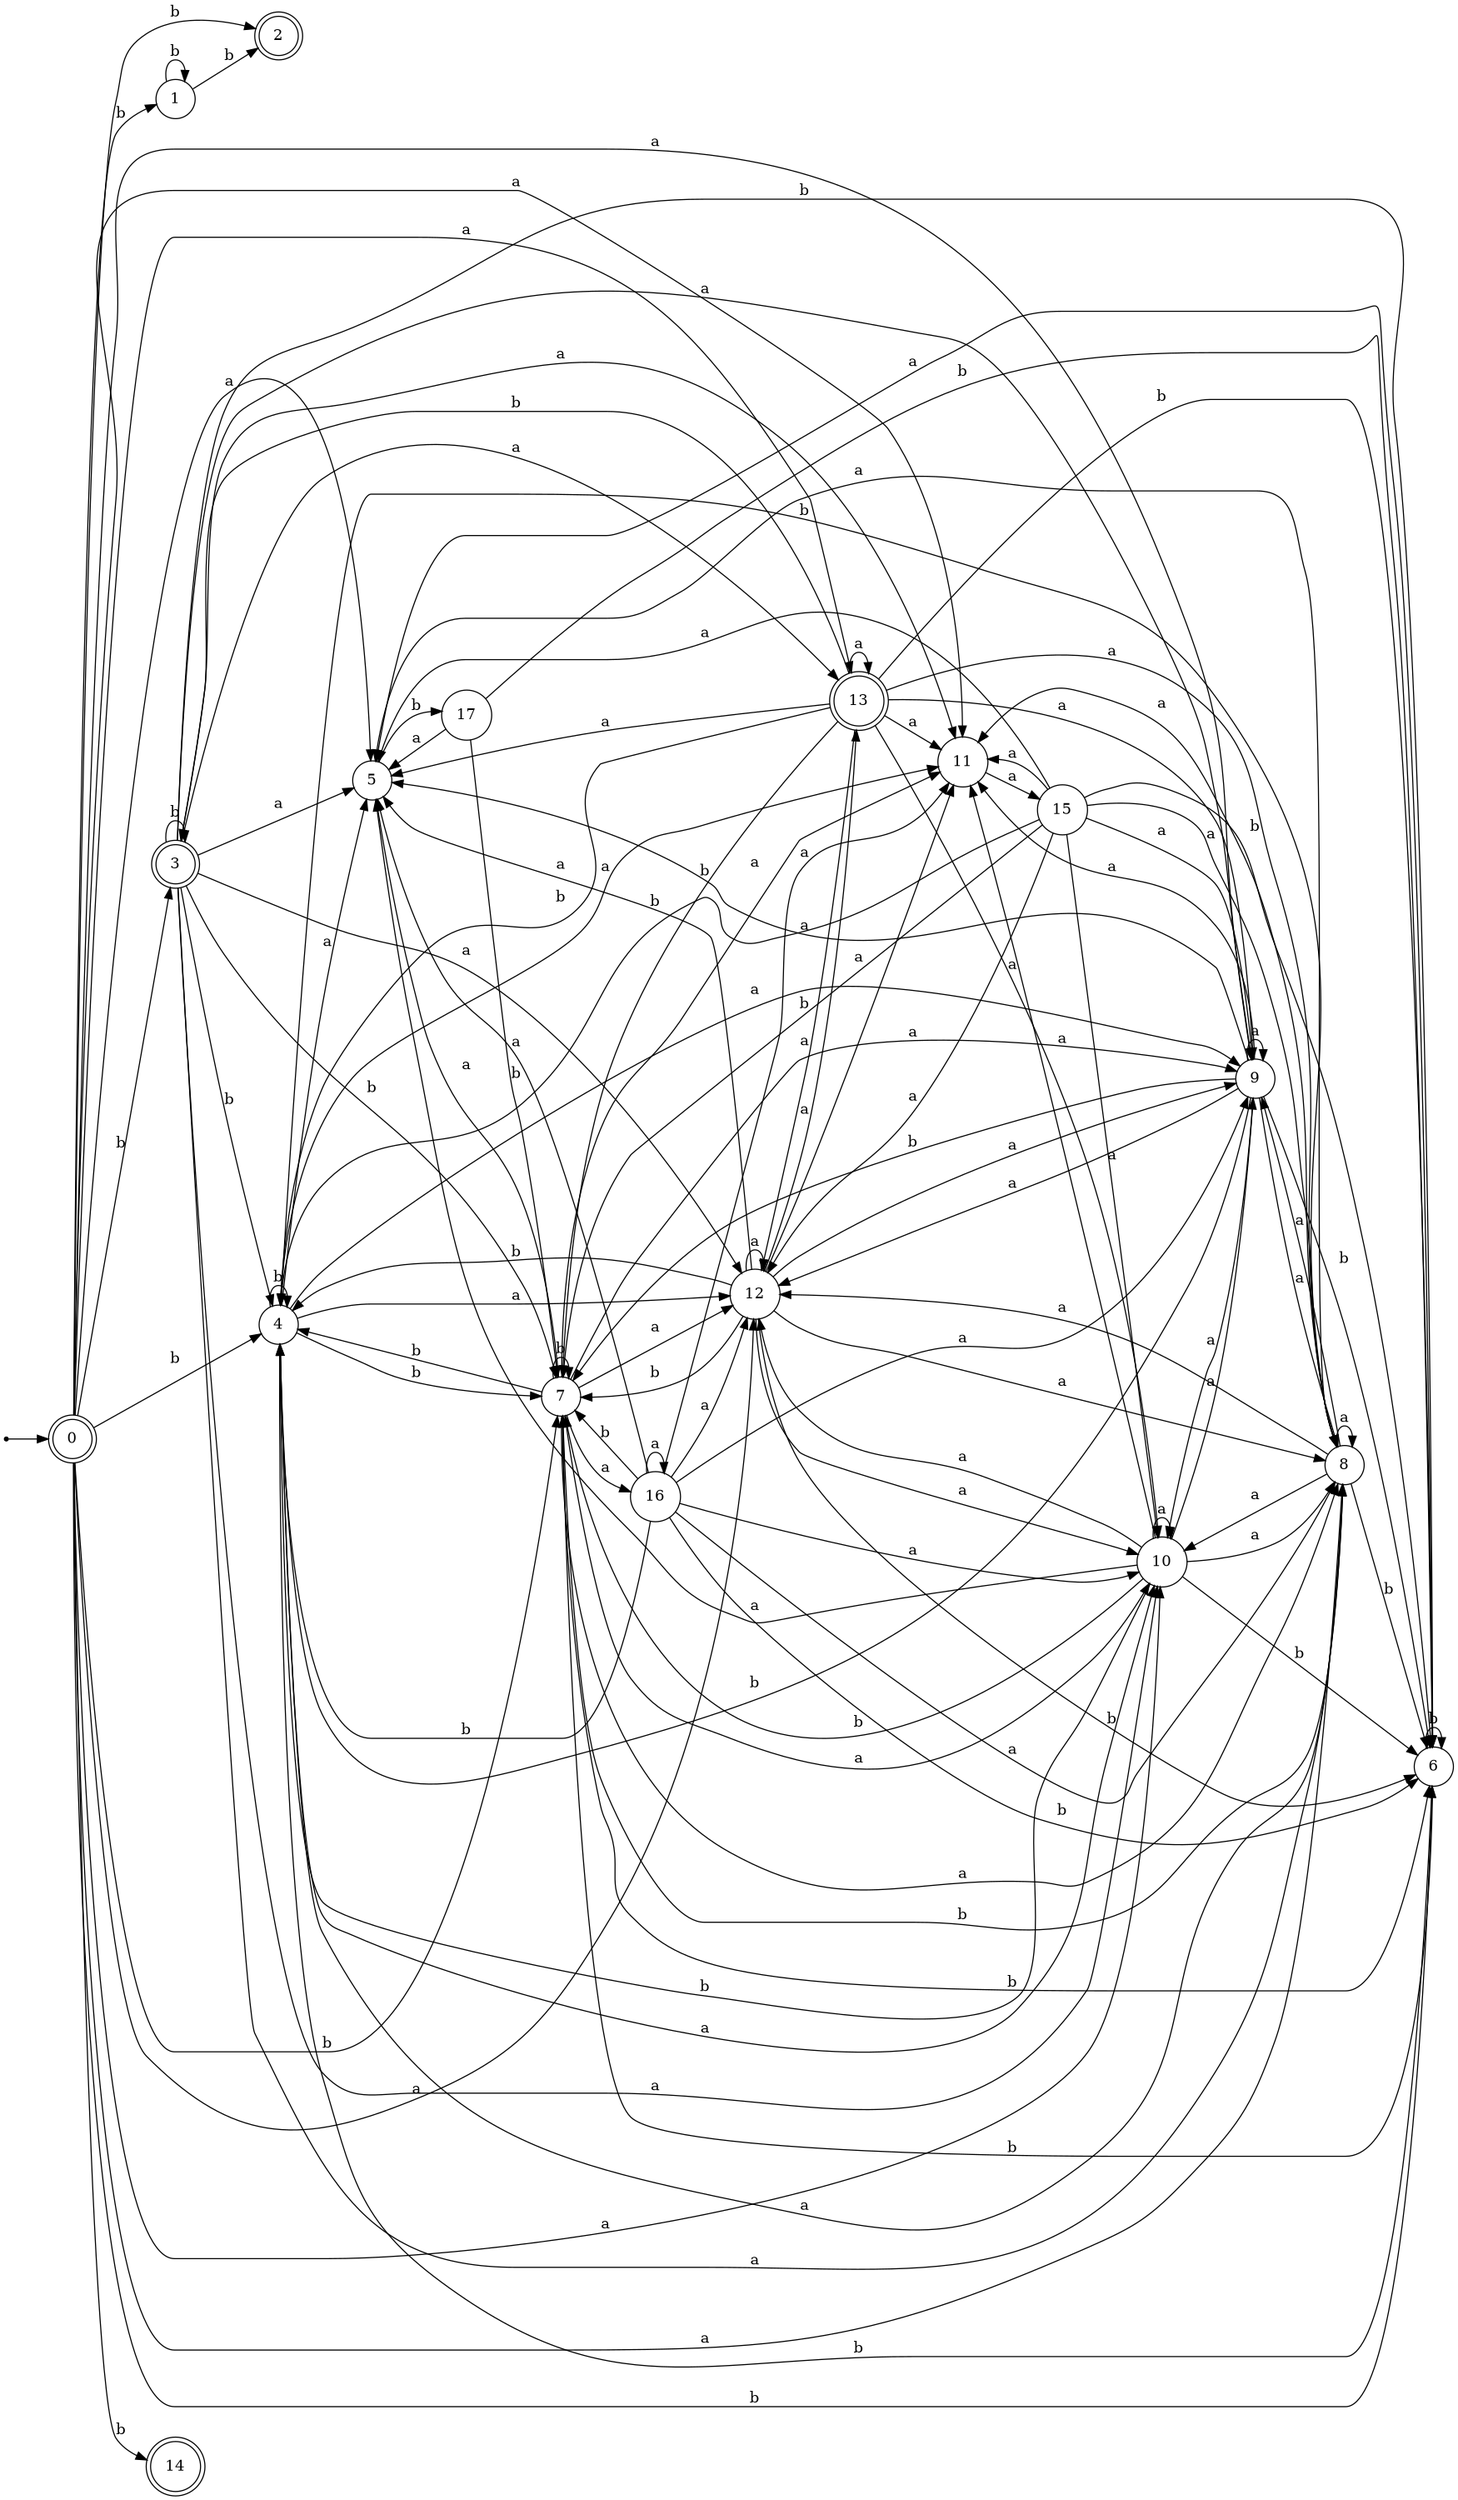 digraph finite_state_machine {
rankdir=LR;
size="20,20";
node [shape = point]; "dummy0"
node [shape = doublecircle]; "0";"dummy0" -> "0";
node [shape = circle]; "1";
node [shape = doublecircle]; "2";node [shape = doublecircle]; "3";node [shape = circle]; "4";
node [shape = circle]; "5";
node [shape = circle]; "6";
node [shape = circle]; "7";
node [shape = circle]; "8";
node [shape = circle]; "9";
node [shape = circle]; "10";
node [shape = circle]; "11";
node [shape = circle]; "12";
node [shape = doublecircle]; "13";node [shape = doublecircle]; "14";node [shape = circle]; "15";
node [shape = circle]; "16";
node [shape = circle]; "17";
"0" -> "1" [label = "b"];
 "0" -> "2" [label = "b"];
 "0" -> "3" [label = "b"];
 "0" -> "4" [label = "b"];
 "0" -> "6" [label = "b"];
 "0" -> "7" [label = "b"];
 "0" -> "14" [label = "b"];
 "0" -> "5" [label = "a"];
 "0" -> "8" [label = "a"];
 "0" -> "9" [label = "a"];
 "0" -> "10" [label = "a"];
 "0" -> "11" [label = "a"];
 "0" -> "12" [label = "a"];
 "0" -> "13" [label = "a"];
 "13" -> "5" [label = "a"];
 "13" -> "8" [label = "a"];
 "13" -> "9" [label = "a"];
 "13" -> "10" [label = "a"];
 "13" -> "11" [label = "a"];
 "13" -> "12" [label = "a"];
 "13" -> "13" [label = "a"];
 "13" -> "3" [label = "b"];
 "13" -> "4" [label = "b"];
 "13" -> "6" [label = "b"];
 "13" -> "7" [label = "b"];
 "12" -> "5" [label = "a"];
 "12" -> "8" [label = "a"];
 "12" -> "9" [label = "a"];
 "12" -> "10" [label = "a"];
 "12" -> "11" [label = "a"];
 "12" -> "12" [label = "a"];
 "12" -> "13" [label = "a"];
 "12" -> "4" [label = "b"];
 "12" -> "6" [label = "b"];
 "12" -> "7" [label = "b"];
 "11" -> "15" [label = "a"];
 "15" -> "5" [label = "a"];
 "15" -> "8" [label = "a"];
 "15" -> "9" [label = "a"];
 "15" -> "10" [label = "a"];
 "15" -> "11" [label = "a"];
 "15" -> "12" [label = "a"];
 "15" -> "4" [label = "b"];
 "15" -> "6" [label = "b"];
 "15" -> "7" [label = "b"];
 "10" -> "5" [label = "a"];
 "10" -> "8" [label = "a"];
 "10" -> "9" [label = "a"];
 "10" -> "10" [label = "a"];
 "10" -> "11" [label = "a"];
 "10" -> "12" [label = "a"];
 "10" -> "4" [label = "b"];
 "10" -> "6" [label = "b"];
 "10" -> "7" [label = "b"];
 "9" -> "5" [label = "a"];
 "9" -> "8" [label = "a"];
 "9" -> "9" [label = "a"];
 "9" -> "10" [label = "a"];
 "9" -> "11" [label = "a"];
 "9" -> "12" [label = "a"];
 "9" -> "4" [label = "b"];
 "9" -> "6" [label = "b"];
 "9" -> "7" [label = "b"];
 "8" -> "5" [label = "a"];
 "8" -> "8" [label = "a"];
 "8" -> "9" [label = "a"];
 "8" -> "10" [label = "a"];
 "8" -> "11" [label = "a"];
 "8" -> "12" [label = "a"];
 "8" -> "4" [label = "b"];
 "8" -> "6" [label = "b"];
 "8" -> "7" [label = "b"];
 "7" -> "4" [label = "b"];
 "7" -> "6" [label = "b"];
 "7" -> "7" [label = "b"];
 "7" -> "16" [label = "a"];
 "7" -> "5" [label = "a"];
 "7" -> "8" [label = "a"];
 "7" -> "9" [label = "a"];
 "7" -> "10" [label = "a"];
 "7" -> "11" [label = "a"];
 "7" -> "12" [label = "a"];
 "16" -> "16" [label = "a"];
 "16" -> "5" [label = "a"];
 "16" -> "8" [label = "a"];
 "16" -> "9" [label = "a"];
 "16" -> "10" [label = "a"];
 "16" -> "11" [label = "a"];
 "16" -> "12" [label = "a"];
 "16" -> "4" [label = "b"];
 "16" -> "6" [label = "b"];
 "16" -> "7" [label = "b"];
 "6" -> "6" [label = "b"];
 "6" -> "7" [label = "b"];
 "6" -> "5" [label = "a"];
 "5" -> "17" [label = "b"];
 "17" -> "5" [label = "a"];
 "17" -> "6" [label = "b"];
 "17" -> "7" [label = "b"];
 "4" -> "4" [label = "b"];
 "4" -> "6" [label = "b"];
 "4" -> "7" [label = "b"];
 "4" -> "5" [label = "a"];
 "4" -> "8" [label = "a"];
 "4" -> "9" [label = "a"];
 "4" -> "10" [label = "a"];
 "4" -> "11" [label = "a"];
 "4" -> "12" [label = "a"];
 "3" -> "3" [label = "b"];
 "3" -> "4" [label = "b"];
 "3" -> "6" [label = "b"];
 "3" -> "7" [label = "b"];
 "3" -> "5" [label = "a"];
 "3" -> "8" [label = "a"];
 "3" -> "9" [label = "a"];
 "3" -> "10" [label = "a"];
 "3" -> "11" [label = "a"];
 "3" -> "12" [label = "a"];
 "3" -> "13" [label = "a"];
 "1" -> "1" [label = "b"];
 "1" -> "2" [label = "b"];
 }
